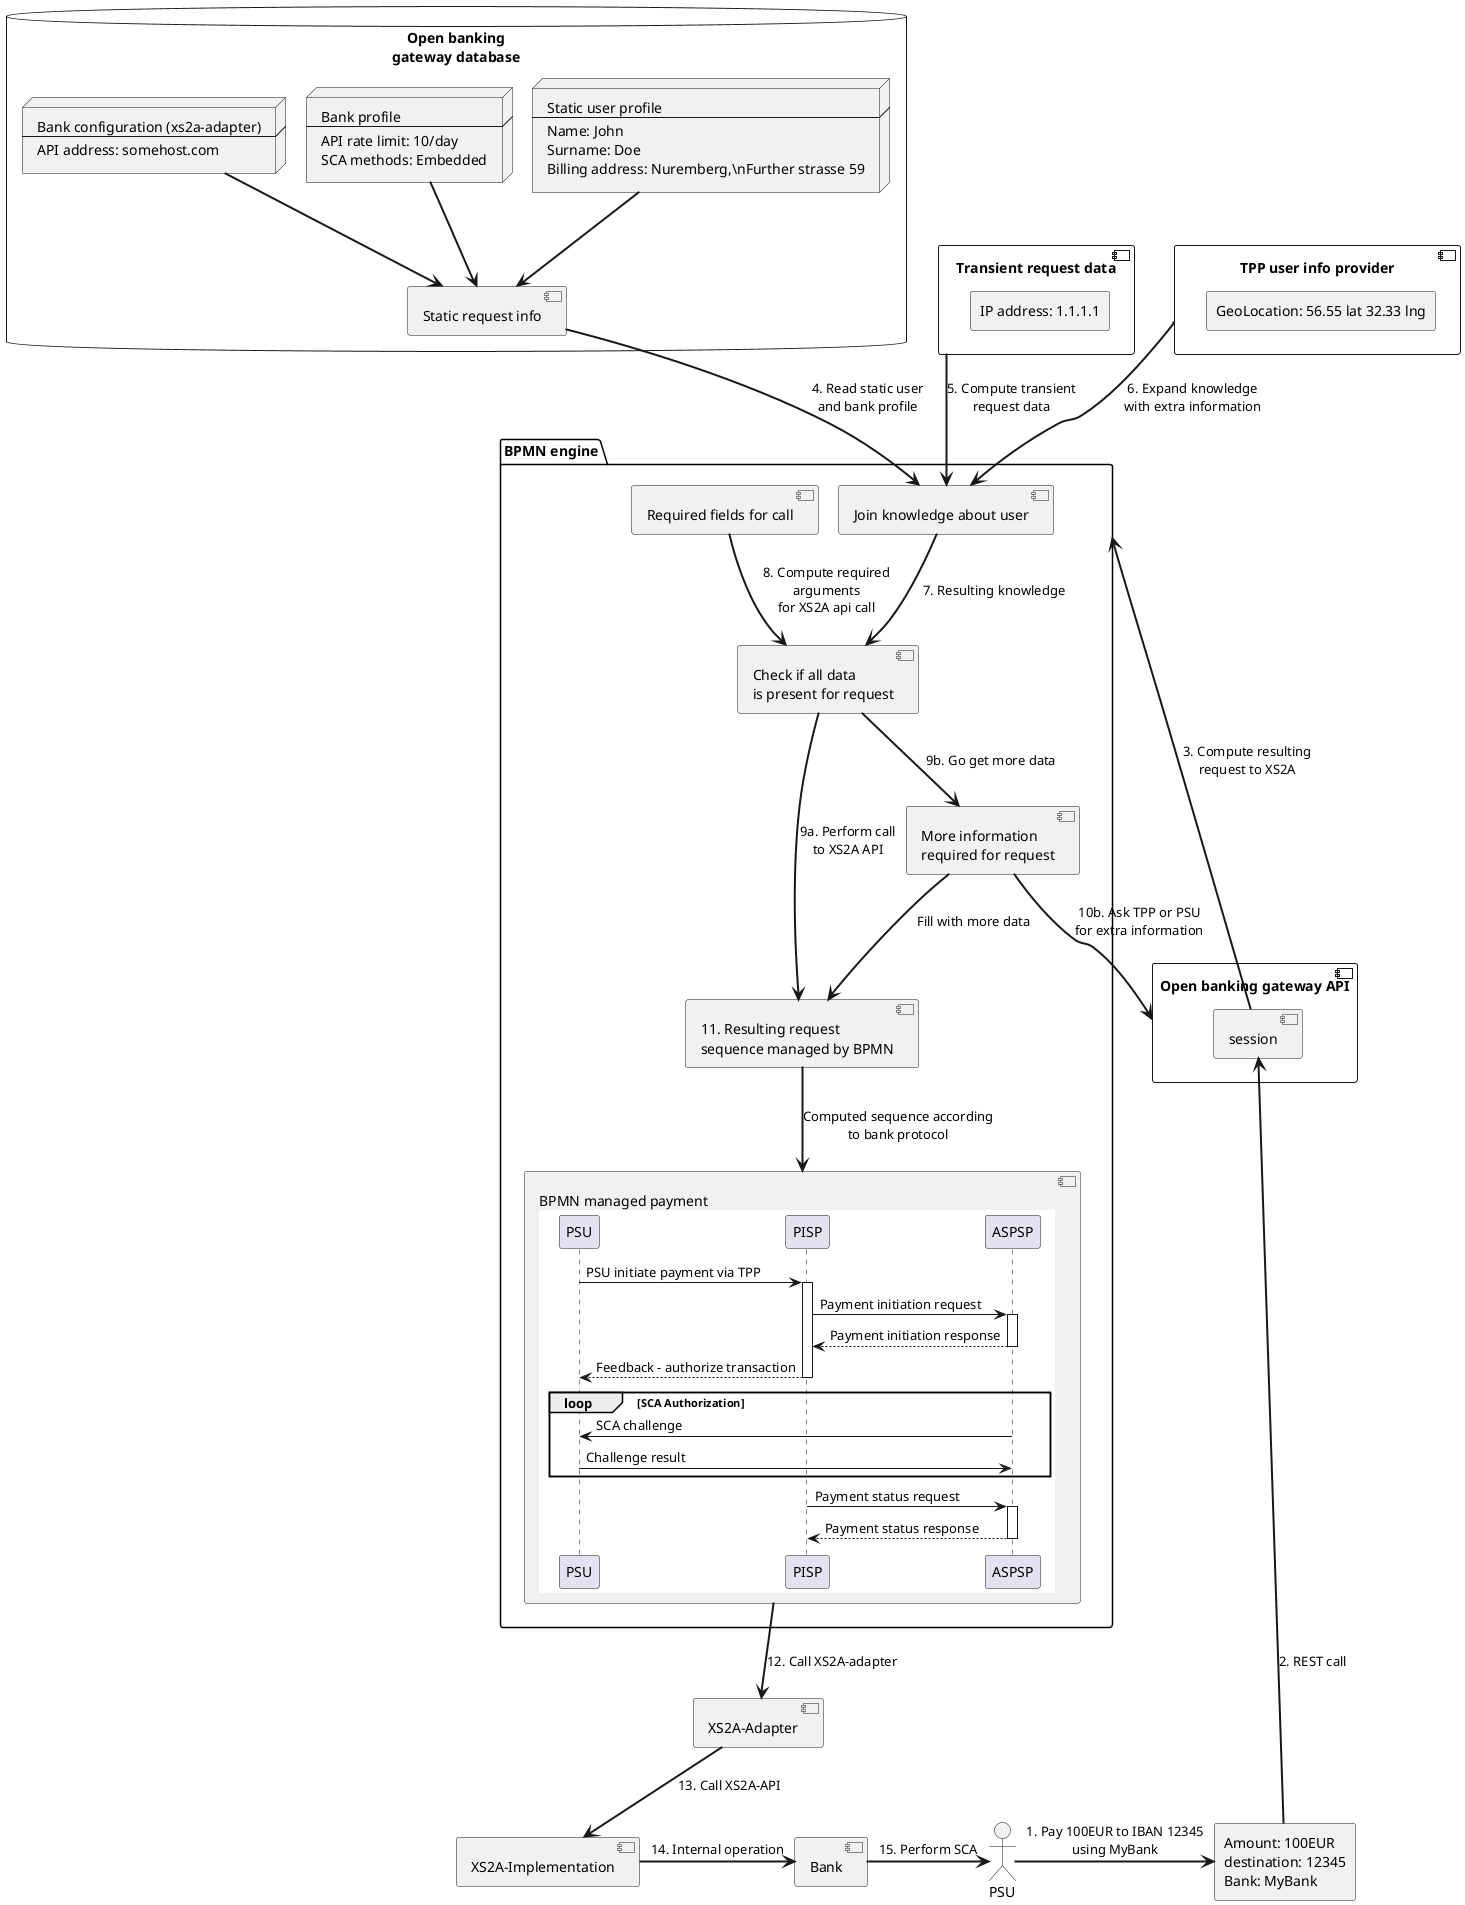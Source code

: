 @startuml
skinparam nodesep 20
skinparam ranksep 55
'left to right direction

actor PSU

rectangle PaymentRequest [
   Amount: 100EUR
   destination: 12345
   Bank: MyBank
]

component "Open banking gateway API" as OBA {
   component session
}

database "Open banking\ngateway database" as OBADB {
  node tppUserProfile [
    Static user profile
    ---
    Name: John
    Surname: Doe
    Billing address: Nuremberg,\nFurther strasse 59
  ]
  node bankProfile [
    Bank profile
    ---
    API rate limit: 10/day
    SCA methods: Embedded
  ]
  node bankConfiguration [
    Bank configuration (xs2a-adapter)
    ---
    API address: somehost.com
  ]
  component "Static request info" as requestInfo

  tppUserProfile ==> requestInfo
  bankProfile ==> requestInfo
  bankConfiguration ==> requestInfo
}

component "XS2A-Adapter" as adapter
component "Transient request data" as transientData {
  rectangle "IP address: 1.1.1.1" as IP
}

component "TPP user info provider" as extraUserInfo {
  rectangle "GeoLocation: 56.55 lat 32.33 lng" as GEO
}


package "BPMN engine" as engine {
  component "Join knowledge about user" as knowledge
  component "Required fields for call" as requiredTemplate
  component "Check if all data\nis present for request" as askForExtraInfo
  component "More information\nrequired for request" as moreInformationNeeded
  component "11. Resulting request\nsequence managed by BPMN" as resultingRequest
  component Sequence [
      BPMN managed payment
      {{
          PSU -> PISP ++ : PSU initiate payment via TPP
          PISP -> ASPSP ++ : Payment initiation request
          return Payment initiation response
          return Feedback - authorize transaction
          loop SCA Authorization
            ASPSP -> PSU : SCA challenge
            PSU -> ASPSP : Challenge result
          end
          PISP -> ASPSP ++ : Payment status request
          return Payment status response
      }}
  ]
}

component "XS2A-Implementation" as xs2aImpl
component "Bank" as bank

PSU =right=> PaymentRequest : 1. Pay 100EUR to IBAN 12345\nusing MyBank
PaymentRequest ==> session : 2. REST call
session ==> engine : 3. Compute resulting\nrequest to XS2A
requestInfo ==> knowledge : 4. Read static user\nand bank profile
transientData ==> knowledge : 5. Compute transient\nrequest data
extraUserInfo ==> knowledge : 6. Expand knowledge\nwith extra information
knowledge ==> askForExtraInfo : 7. Resulting knowledge
requiredTemplate ==> askForExtraInfo : 8. Compute required\narguments\nfor XS2A api call
askForExtraInfo ==> moreInformationNeeded : 9b. Go get more data
moreInformationNeeded ==> OBA : 10b. Ask TPP or PSU\nfor extra information
moreInformationNeeded ==> resultingRequest : Fill with more data
resultingRequest ==> Sequence : Computed sequence according\nto bank protocol
askForExtraInfo ==> resultingRequest : 9a. Perform call\nto XS2A API
Sequence ==> adapter : 12. Call XS2A-adapter
adapter ==> xs2aImpl : 13. Call XS2A-API
xs2aImpl =right=> bank : 14. Internal operation
bank =right=> PSU : 15. Perform SCA
@enduml